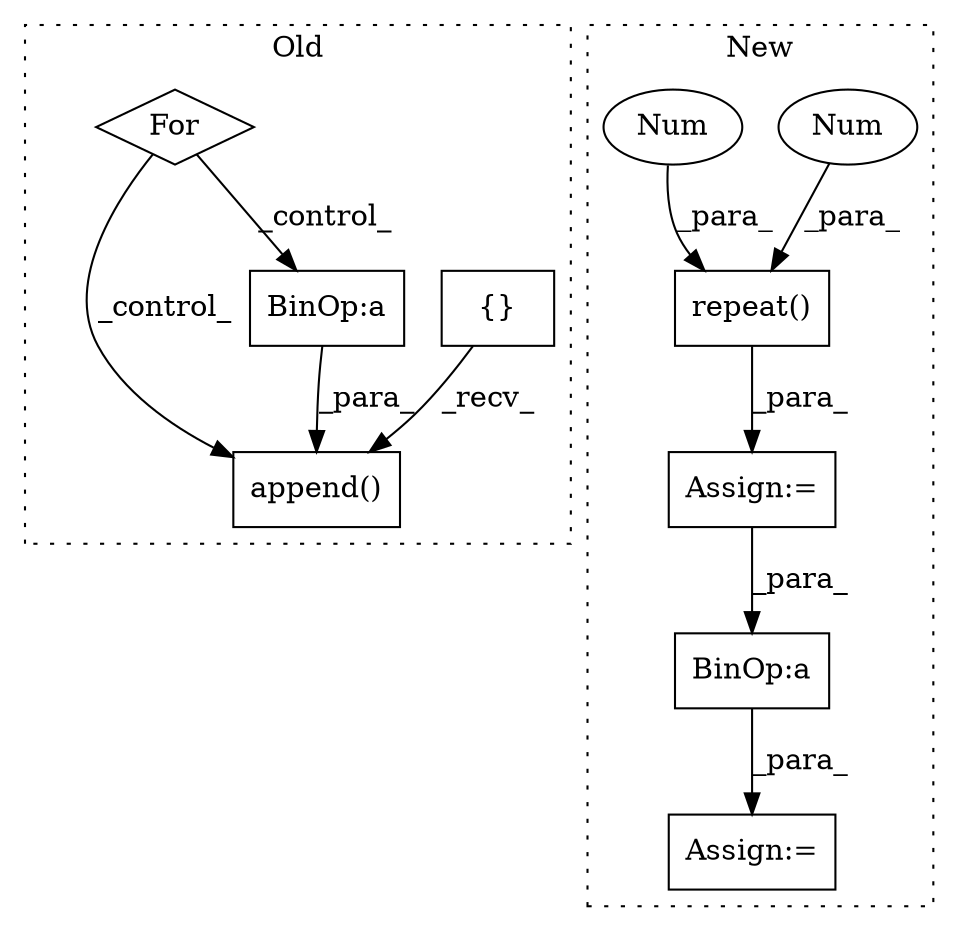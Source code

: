 digraph G {
subgraph cluster0 {
1 [label="append()" a="75" s="9032,9090" l="37,1" shape="box"];
3 [label="{}" a="59" s="8902,8902" l="2,1" shape="box"];
4 [label="For" a="107" s="8999,9018" l="4,14" shape="diamond"];
9 [label="BinOp:a" a="82" s="9074" l="3" shape="box"];
label = "Old";
style="dotted";
}
subgraph cluster1 {
2 [label="repeat()" a="75" s="8271,8330" l="26,1" shape="box"];
5 [label="Assign:=" a="68" s="8954" l="3" shape="box"];
6 [label="Num" a="76" s="8326" l="1" shape="ellipse"];
7 [label="Assign:=" a="68" s="8268" l="3" shape="box"];
8 [label="BinOp:a" a="82" s="8886" l="3" shape="box"];
10 [label="Num" a="76" s="8329" l="1" shape="ellipse"];
label = "New";
style="dotted";
}
2 -> 7 [label="_para_"];
3 -> 1 [label="_recv_"];
4 -> 1 [label="_control_"];
4 -> 9 [label="_control_"];
6 -> 2 [label="_para_"];
7 -> 8 [label="_para_"];
8 -> 5 [label="_para_"];
9 -> 1 [label="_para_"];
10 -> 2 [label="_para_"];
}